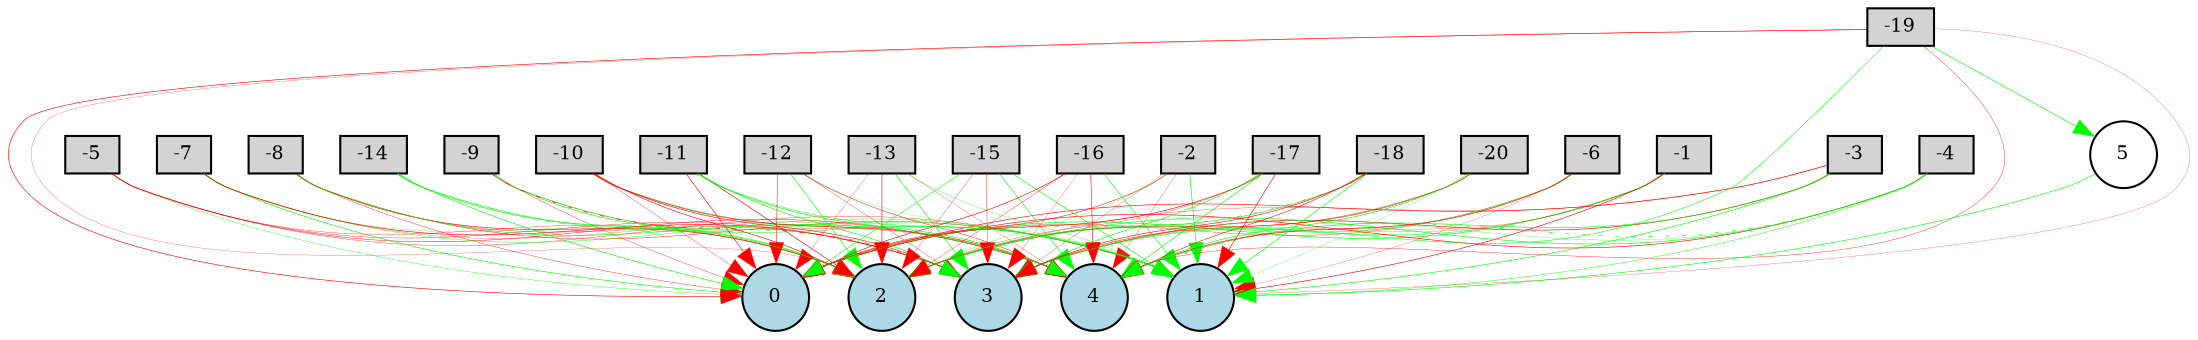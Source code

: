 digraph {
	node [fontsize=9 height=0.2 shape=circle width=0.2]
	-1 [fillcolor=lightgray shape=box style=filled]
	-2 [fillcolor=lightgray shape=box style=filled]
	-3 [fillcolor=lightgray shape=box style=filled]
	-4 [fillcolor=lightgray shape=box style=filled]
	-5 [fillcolor=lightgray shape=box style=filled]
	-6 [fillcolor=lightgray shape=box style=filled]
	-7 [fillcolor=lightgray shape=box style=filled]
	-8 [fillcolor=lightgray shape=box style=filled]
	-9 [fillcolor=lightgray shape=box style=filled]
	-10 [fillcolor=lightgray shape=box style=filled]
	-11 [fillcolor=lightgray shape=box style=filled]
	-12 [fillcolor=lightgray shape=box style=filled]
	-13 [fillcolor=lightgray shape=box style=filled]
	-14 [fillcolor=lightgray shape=box style=filled]
	-15 [fillcolor=lightgray shape=box style=filled]
	-16 [fillcolor=lightgray shape=box style=filled]
	-17 [fillcolor=lightgray shape=box style=filled]
	-18 [fillcolor=lightgray shape=box style=filled]
	-19 [fillcolor=lightgray shape=box style=filled]
	-20 [fillcolor=lightgray shape=box style=filled]
	0 [fillcolor=lightblue style=filled]
	1 [fillcolor=lightblue style=filled]
	2 [fillcolor=lightblue style=filled]
	3 [fillcolor=lightblue style=filled]
	4 [fillcolor=lightblue style=filled]
	5 [fillcolor=white style=filled]
	-1 -> 0 [color=green penwidth=0.30000000000000004 style=solid]
	-1 -> 1 [color=red penwidth=0.30000000000000004 style=solid]
	-1 -> 2 [color=green penwidth=0.22418165572050924 style=solid]
	-1 -> 3 [color=red penwidth=0.10862520786882963 style=solid]
	-1 -> 4 [color=red penwidth=0.11224558824127692 style=solid]
	-2 -> 0 [color=red penwidth=0.2448836421080749 style=solid]
	-2 -> 1 [color=green penwidth=0.29858077658219484 style=solid]
	-2 -> 2 [color=green penwidth=0.12974321526915522 style=solid]
	-2 -> 3 [color=red penwidth=0.12813319560272476 style=solid]
	-2 -> 4 [color=red penwidth=0.13072176752852252 style=solid]
	-3 -> 0 [color=red penwidth=0.29280895465082457 style=solid]
	-3 -> 1 [color=green penwidth=0.30000000000000004 style=solid]
	-3 -> 2 [color=red penwidth=0.1343917779110925 style=solid]
	-3 -> 3 [color=red penwidth=0.30000000000000004 style=solid]
	-3 -> 4 [color=green penwidth=0.30000000000000004 style=solid]
	-4 -> 0 [color=red penwidth=0.30000000000000004 style=solid]
	-4 -> 1 [color=green penwidth=0.21093385802842451 style=solid]
	-4 -> 2 [color=green penwidth=0.2949163704638743 style=solid]
	-4 -> 3 [color=green penwidth=0.13711453436389387 style=solid]
	-4 -> 4 [color=green penwidth=0.29813003796472937 style=dotted]
	-5 -> 0 [color=green penwidth=0.1726097555425327 style=solid]
	-5 -> 1 [color=red penwidth=0.1618864050702068 style=solid]
	-5 -> 2 [color=red penwidth=0.1521354866537517 style=solid]
	-5 -> 3 [color=red penwidth=0.17929423805471756 style=solid]
	-5 -> 4 [color=red penwidth=0.22502371266255705 style=solid]
	-6 -> 0 [color=red penwidth=0.16195976657736544 style=solid]
	-6 -> 1 [color=red penwidth=0.1114910454020316 style=solid]
	-6 -> 2 [color=green penwidth=0.23718561512450262 style=solid]
	-6 -> 3 [color=green penwidth=0.1374273521599148 style=solid]
	-6 -> 4 [color=red penwidth=0.2918345073082386 style=solid]
	-7 -> 0 [color=green penwidth=0.2980539377687783 style=solid]
	-7 -> 1 [color=green penwidth=0.18809735207167344 style=solid]
	-7 -> 2 [color=green penwidth=0.13446478844067677 style=solid]
	-7 -> 3 [color=red penwidth=0.30000000000000004 style=solid]
	-7 -> 4 [color=red penwidth=0.11253818822076195 style=solid]
	-8 -> 0 [color=red penwidth=0.18178419734300516 style=solid]
	-8 -> 1 [color=red penwidth=0.20045775430773477 style=solid]
	-8 -> 2 [color=red penwidth=0.2986524864180067 style=solid]
	-8 -> 3 [color=red penwidth=0.1502683023278672 style=solid]
	-8 -> 4 [color=green penwidth=0.29618983963789747 style=solid]
	-9 -> 0 [color=red penwidth=0.16794298506274014 style=solid]
	-9 -> 1 [color=green penwidth=0.22653038855547247 style=solid]
	-9 -> 2 [color=green penwidth=0.30000000000000004 style=solid]
	-9 -> 3 [color=red penwidth=0.30000000000000004 style=dotted]
	-9 -> 4 [color=red penwidth=0.1370399764199749 style=solid]
	-10 -> 0 [color=red penwidth=0.15689039019559778 style=solid]
	-10 -> 1 [color=green penwidth=0.24896074235636748 style=solid]
	-10 -> 2 [color=red penwidth=0.2964112145366924 style=solid]
	-10 -> 3 [color=red penwidth=0.28707388135203926 style=solid]
	-10 -> 4 [color=red penwidth=0.29726746198678955 style=solid]
	-11 -> 0 [color=red penwidth=0.30000000000000004 style=solid]
	-11 -> 1 [color=green penwidth=0.22521192831353284 style=solid]
	-11 -> 2 [color=red penwidth=0.30000000000000004 style=solid]
	-11 -> 3 [color=green penwidth=0.2975649457947011 style=solid]
	-11 -> 4 [color=green penwidth=0.30000000000000004 style=solid]
	-12 -> 0 [color=red penwidth=0.24056172174924662 style=solid]
	-12 -> 1 [color=green penwidth=0.10237182575608218 style=solid]
	-12 -> 2 [color=green penwidth=0.2998366215286302 style=solid]
	-12 -> 3 [color=red penwidth=0.15178146881096927 style=solid]
	-12 -> 4 [color=red penwidth=0.22500327174507043 style=solid]
	-13 -> 0 [color=red penwidth=0.12313584122538374 style=solid]
	-13 -> 1 [color=green penwidth=0.14878317390514098 style=solid]
	-13 -> 2 [color=red penwidth=0.2988320043022046 style=solid]
	-13 -> 3 [color=green penwidth=0.2950697311204791 style=solid]
	-13 -> 4 [color=red penwidth=0.12433553805667936 style=solid]
	-14 -> 0 [color=green penwidth=0.30000000000000004 style=solid]
	-14 -> 1 [color=green penwidth=0.15581301830320976 style=solid]
	-14 -> 2 [color=green penwidth=0.2972089450235225 style=solid]
	-14 -> 3 [color=green penwidth=0.21425874058612696 style=dotted]
	-14 -> 4 [color=green penwidth=0.16963411428265202 style=solid]
	-15 -> 0 [color=green penwidth=0.25933645207507394 style=solid]
	-15 -> 1 [color=green penwidth=0.30000000000000004 style=solid]
	-15 -> 2 [color=red penwidth=0.15137791157453453 style=solid]
	-15 -> 3 [color=red penwidth=0.17979046893835424 style=solid]
	-15 -> 4 [color=green penwidth=0.29692908233991844 style=solid]
	-16 -> 0 [color=red penwidth=0.30000000000000004 style=solid]
	-16 -> 1 [color=green penwidth=0.2968949835181153 style=solid]
	-16 -> 2 [color=red penwidth=0.16873480680028968 style=solid]
	-16 -> 3 [color=red penwidth=0.11476545291769003 style=solid]
	-16 -> 4 [color=red penwidth=0.2727732028850147 style=solid]
	-17 -> 0 [color=red penwidth=0.30000000000000004 style=solid]
	-17 -> 1 [color=red penwidth=0.30000000000000004 style=solid]
	-17 -> 2 [color=red penwidth=0.13313323788457243 style=solid]
	-17 -> 3 [color=green penwidth=0.29945578160262076 style=solid]
	-17 -> 4 [color=green penwidth=0.30000000000000004 style=solid]
	-18 -> 0 [color=red penwidth=0.17430328678791096 style=dotted]
	-18 -> 1 [color=green penwidth=0.30000000000000004 style=solid]
	-18 -> 2 [color=green penwidth=0.30000000000000004 style=solid]
	-18 -> 3 [color=red penwidth=0.29322699314428313 style=solid]
	-18 -> 4 [color=red penwidth=0.26622248505853074 style=solid]
	-19 -> 0 [color=red penwidth=0.29405921286416614 style=solid]
	-19 -> 1 [color=red penwidth=0.11352137645955736 style=solid]
	-19 -> 2 [color=red penwidth=0.11362239918422026 style=solid]
	-19 -> 3 [color=green penwidth=0.257383974118001 style=solid]
	-19 -> 4 [color=red penwidth=0.17889681866370438 style=solid]
	-20 -> 0 [color=green penwidth=0.15832875143013725 style=solid]
	-20 -> 1 [color=green penwidth=0.11671098492259599 style=solid]
	-20 -> 2 [color=red penwidth=0.1731509144542986 style=solid]
	-20 -> 3 [color=red penwidth=0.2275926491267156 style=solid]
	-20 -> 4 [color=green penwidth=0.298219140904851 style=solid]
	-19 -> 5 [color=green penwidth=0.30000000000000004 style=solid]
	5 -> 1 [color=green penwidth=0.2993199368711724 style=solid]
}
